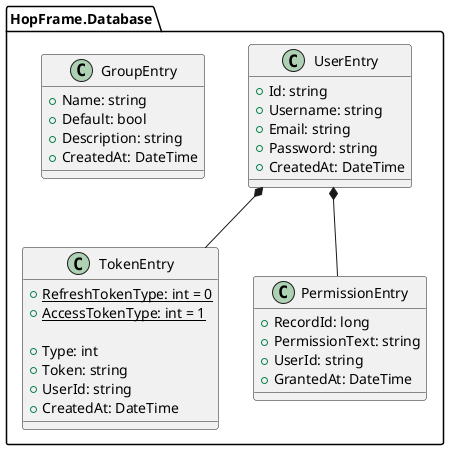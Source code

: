 @startuml DatabaseModels
set namespaceSeparator none

namespace HopFrame.Database {
    class UserEntry {
        +Id: string
        +Username: string
        +Email: string
        +Password: string
        +CreatedAt: DateTime
    }
    
    class TokenEntry {
        {static} +RefreshTokenType: int = 0
        {static} +AccessTokenType: int = 1
        
        +Type: int
        +Token: string
        +UserId: string
        +CreatedAt: DateTime
    }
    
    class PermissionEntry {
        +RecordId: long
        +PermissionText: string
        +UserId: string
        +GrantedAt: DateTime
    }
    
    class GroupEntry {
        +Name: string
        +Default: bool
        +Description: string
        +CreatedAt: DateTime
    }
}

UserEntry *-- TokenEntry
UserEntry *-- PermissionEntry

@enduml